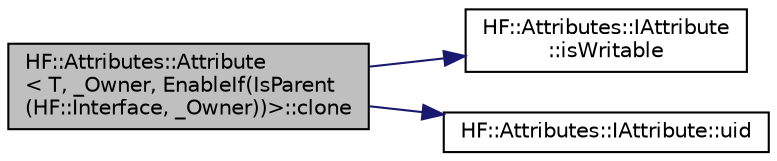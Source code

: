 digraph "HF::Attributes::Attribute&lt; T, _Owner, EnableIf(IsParent(HF::Interface, _Owner))&gt;::clone"
{
  edge [fontname="Helvetica",fontsize="10",labelfontname="Helvetica",labelfontsize="10"];
  node [fontname="Helvetica",fontsize="10",shape=record];
  rankdir="LR";
  Node14 [label="HF::Attributes::Attribute\l\< T, _Owner, EnableIf(IsParent\l(HF::Interface, _Owner))\>::clone",height=0.2,width=0.4,color="black", fillcolor="grey75", style="filled", fontcolor="black"];
  Node14 -> Node15 [color="midnightblue",fontsize="10",style="solid",fontname="Helvetica"];
  Node15 [label="HF::Attributes::IAttribute\l::isWritable",height=0.2,width=0.4,color="black", fillcolor="white", style="filled",URL="$structHF_1_1Attributes_1_1IAttribute.html#ae8cbe7b0b910327db83b979f9ce6f39c",tooltip="Indicate if the attribute is writable. "];
  Node14 -> Node16 [color="midnightblue",fontsize="10",style="solid",fontname="Helvetica"];
  Node16 [label="HF::Attributes::IAttribute::uid",height=0.2,width=0.4,color="black", fillcolor="white", style="filled",URL="$structHF_1_1Attributes_1_1IAttribute.html#a4a8d92432eac4e0b9b30bda9f1d87833",tooltip="Attribute&#39;s UID. "];
}
